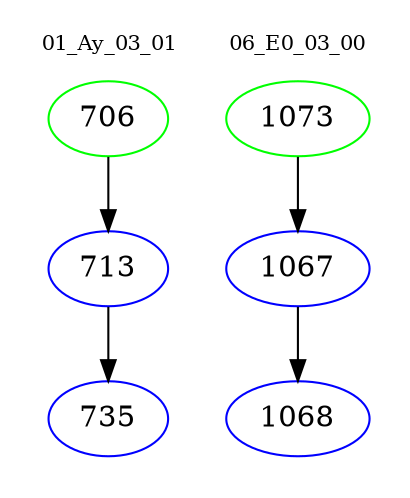 digraph{
subgraph cluster_0 {
color = white
label = "01_Ay_03_01";
fontsize=10;
T0_706 [label="706", color="green"]
T0_706 -> T0_713 [color="black"]
T0_713 [label="713", color="blue"]
T0_713 -> T0_735 [color="black"]
T0_735 [label="735", color="blue"]
}
subgraph cluster_1 {
color = white
label = "06_E0_03_00";
fontsize=10;
T1_1073 [label="1073", color="green"]
T1_1073 -> T1_1067 [color="black"]
T1_1067 [label="1067", color="blue"]
T1_1067 -> T1_1068 [color="black"]
T1_1068 [label="1068", color="blue"]
}
}
